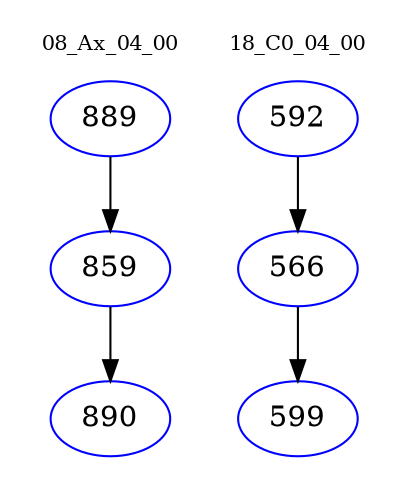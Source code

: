 digraph{
subgraph cluster_0 {
color = white
label = "08_Ax_04_00";
fontsize=10;
T0_889 [label="889", color="blue"]
T0_889 -> T0_859 [color="black"]
T0_859 [label="859", color="blue"]
T0_859 -> T0_890 [color="black"]
T0_890 [label="890", color="blue"]
}
subgraph cluster_1 {
color = white
label = "18_C0_04_00";
fontsize=10;
T1_592 [label="592", color="blue"]
T1_592 -> T1_566 [color="black"]
T1_566 [label="566", color="blue"]
T1_566 -> T1_599 [color="black"]
T1_599 [label="599", color="blue"]
}
}
